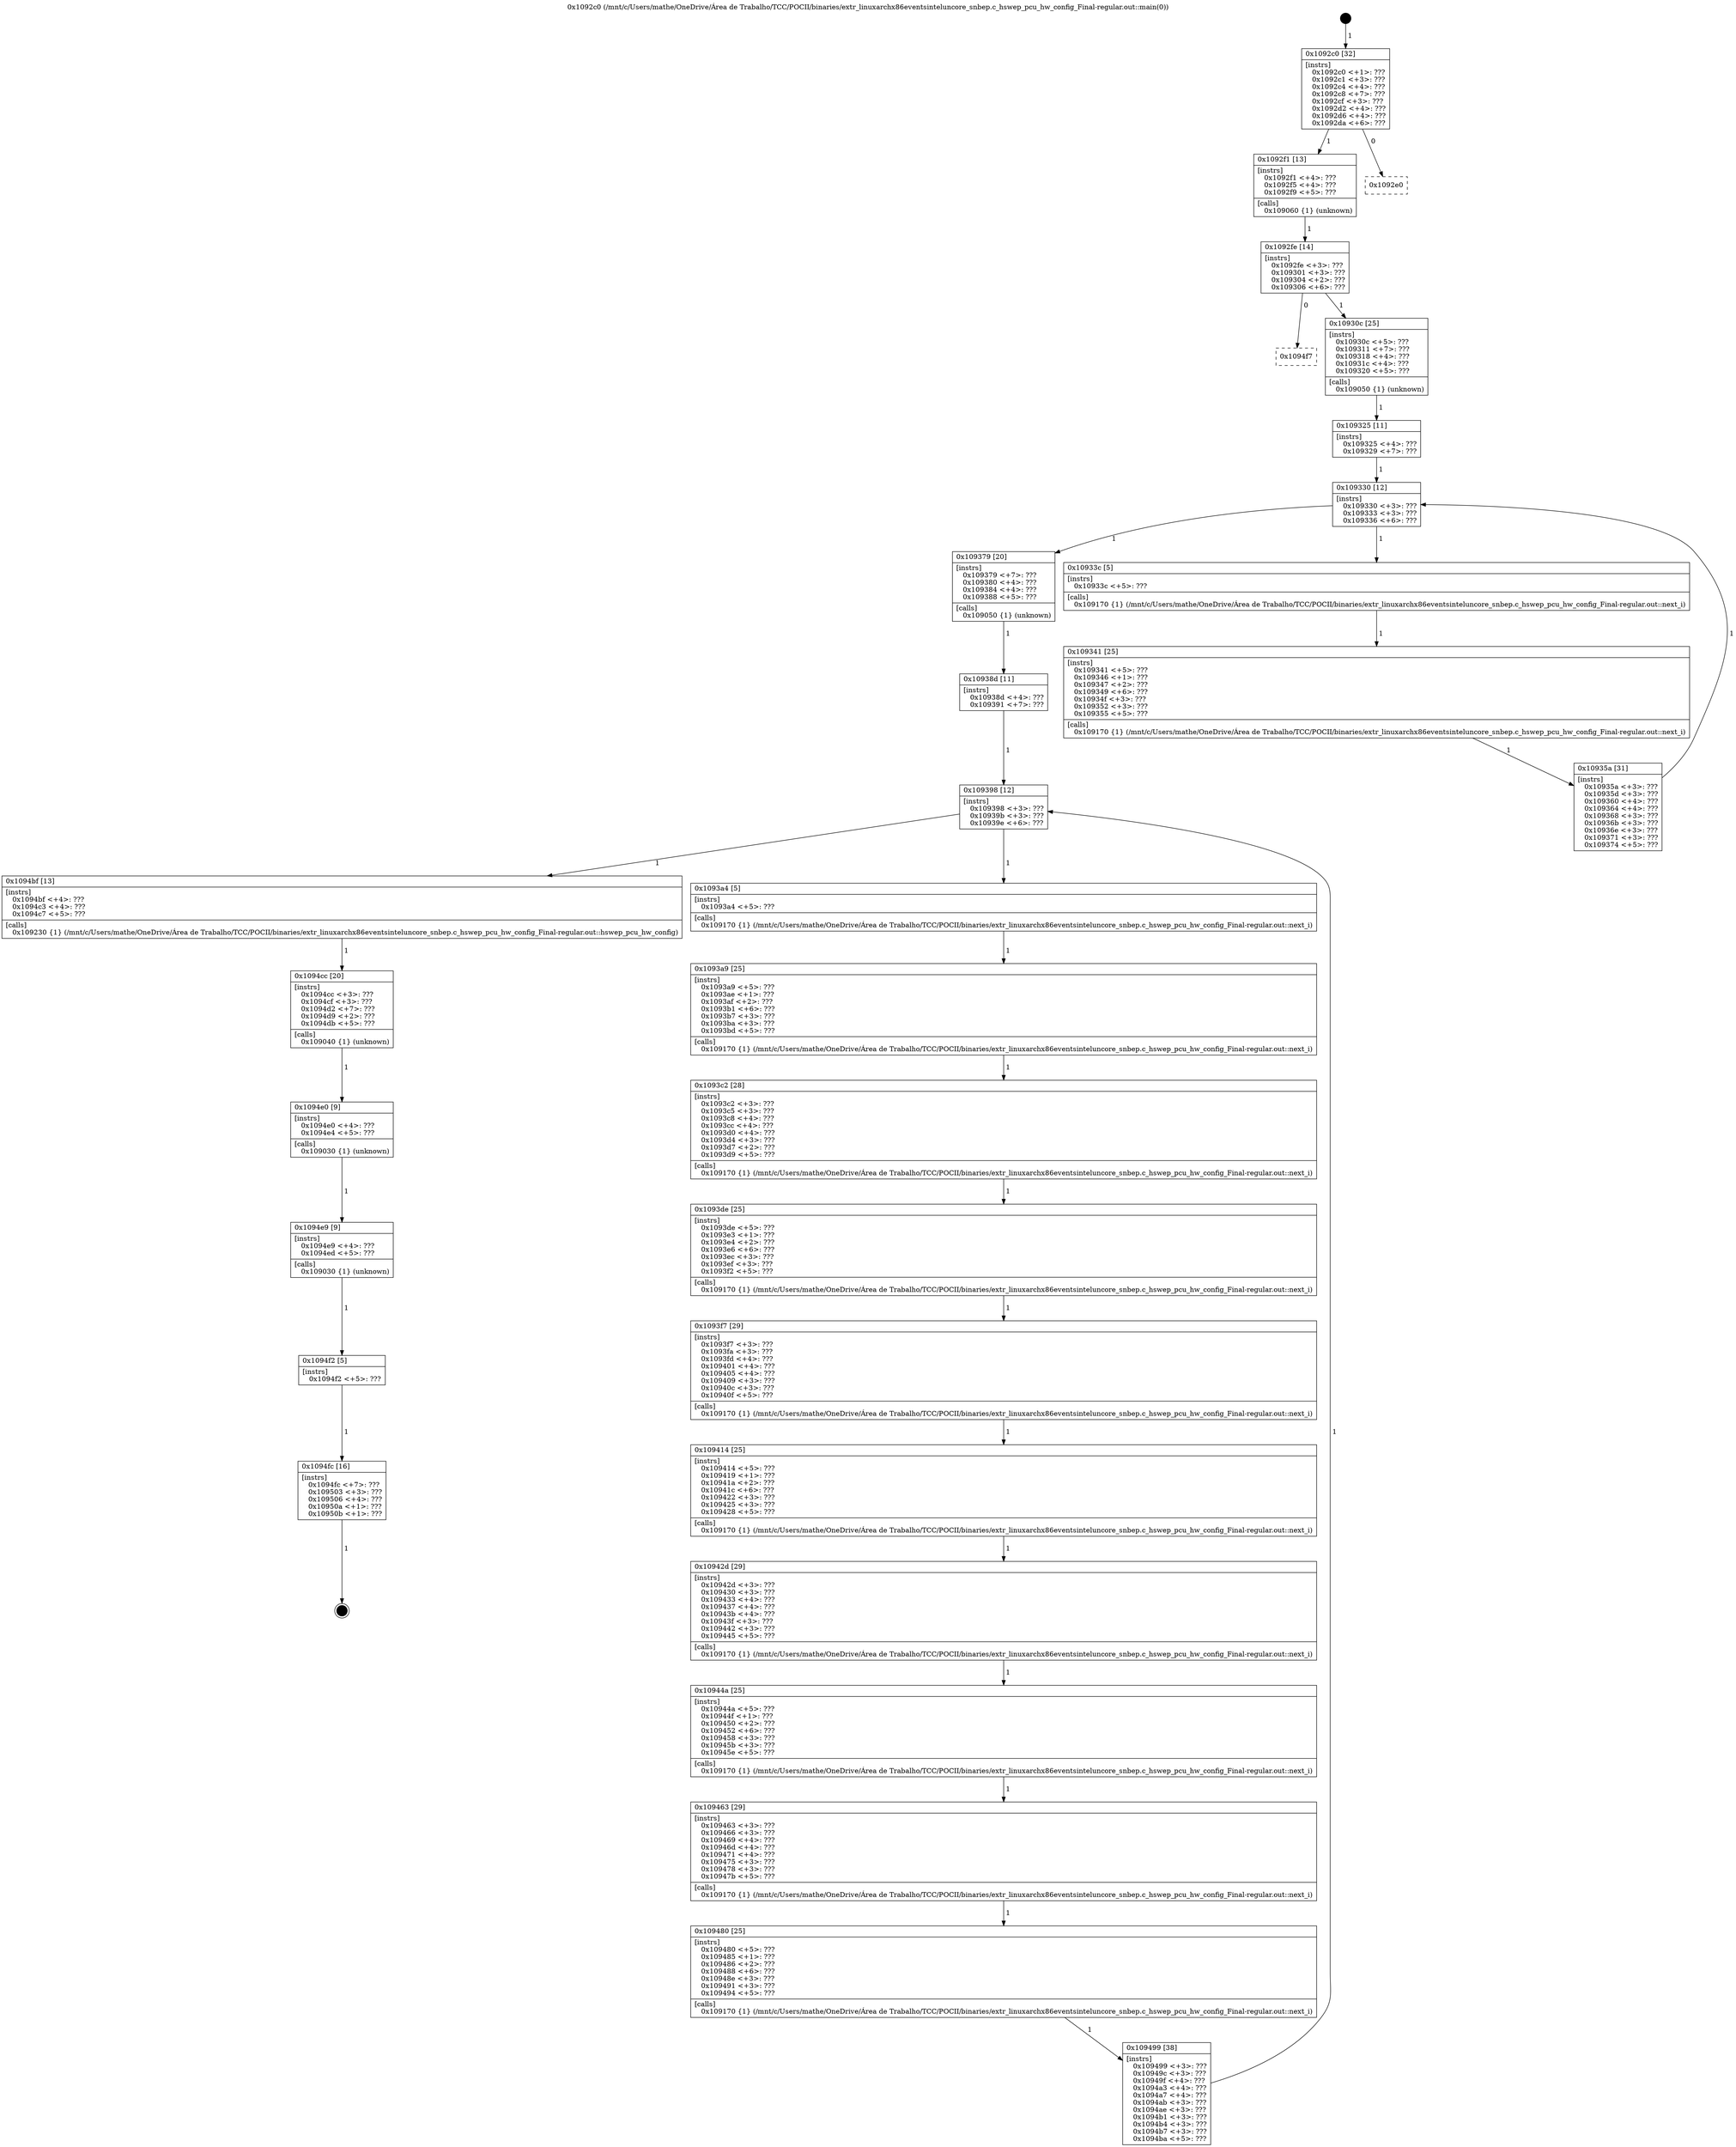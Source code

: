 digraph "0x1092c0" {
  label = "0x1092c0 (/mnt/c/Users/mathe/OneDrive/Área de Trabalho/TCC/POCII/binaries/extr_linuxarchx86eventsinteluncore_snbep.c_hswep_pcu_hw_config_Final-regular.out::main(0))"
  labelloc = "t"
  node[shape=record]

  Entry [label="",width=0.3,height=0.3,shape=circle,fillcolor=black,style=filled]
  "0x1092c0" [label="{
     0x1092c0 [32]\l
     | [instrs]\l
     &nbsp;&nbsp;0x1092c0 \<+1\>: ???\l
     &nbsp;&nbsp;0x1092c1 \<+3\>: ???\l
     &nbsp;&nbsp;0x1092c4 \<+4\>: ???\l
     &nbsp;&nbsp;0x1092c8 \<+7\>: ???\l
     &nbsp;&nbsp;0x1092cf \<+3\>: ???\l
     &nbsp;&nbsp;0x1092d2 \<+4\>: ???\l
     &nbsp;&nbsp;0x1092d6 \<+4\>: ???\l
     &nbsp;&nbsp;0x1092da \<+6\>: ???\l
  }"]
  "0x1092f1" [label="{
     0x1092f1 [13]\l
     | [instrs]\l
     &nbsp;&nbsp;0x1092f1 \<+4\>: ???\l
     &nbsp;&nbsp;0x1092f5 \<+4\>: ???\l
     &nbsp;&nbsp;0x1092f9 \<+5\>: ???\l
     | [calls]\l
     &nbsp;&nbsp;0x109060 \{1\} (unknown)\l
  }"]
  "0x1092e0" [label="{
     0x1092e0\l
  }", style=dashed]
  "0x1092fe" [label="{
     0x1092fe [14]\l
     | [instrs]\l
     &nbsp;&nbsp;0x1092fe \<+3\>: ???\l
     &nbsp;&nbsp;0x109301 \<+3\>: ???\l
     &nbsp;&nbsp;0x109304 \<+2\>: ???\l
     &nbsp;&nbsp;0x109306 \<+6\>: ???\l
  }"]
  "0x1094f7" [label="{
     0x1094f7\l
  }", style=dashed]
  "0x10930c" [label="{
     0x10930c [25]\l
     | [instrs]\l
     &nbsp;&nbsp;0x10930c \<+5\>: ???\l
     &nbsp;&nbsp;0x109311 \<+7\>: ???\l
     &nbsp;&nbsp;0x109318 \<+4\>: ???\l
     &nbsp;&nbsp;0x10931c \<+4\>: ???\l
     &nbsp;&nbsp;0x109320 \<+5\>: ???\l
     | [calls]\l
     &nbsp;&nbsp;0x109050 \{1\} (unknown)\l
  }"]
  Exit [label="",width=0.3,height=0.3,shape=circle,fillcolor=black,style=filled,peripheries=2]
  "0x109330" [label="{
     0x109330 [12]\l
     | [instrs]\l
     &nbsp;&nbsp;0x109330 \<+3\>: ???\l
     &nbsp;&nbsp;0x109333 \<+3\>: ???\l
     &nbsp;&nbsp;0x109336 \<+6\>: ???\l
  }"]
  "0x109379" [label="{
     0x109379 [20]\l
     | [instrs]\l
     &nbsp;&nbsp;0x109379 \<+7\>: ???\l
     &nbsp;&nbsp;0x109380 \<+4\>: ???\l
     &nbsp;&nbsp;0x109384 \<+4\>: ???\l
     &nbsp;&nbsp;0x109388 \<+5\>: ???\l
     | [calls]\l
     &nbsp;&nbsp;0x109050 \{1\} (unknown)\l
  }"]
  "0x10933c" [label="{
     0x10933c [5]\l
     | [instrs]\l
     &nbsp;&nbsp;0x10933c \<+5\>: ???\l
     | [calls]\l
     &nbsp;&nbsp;0x109170 \{1\} (/mnt/c/Users/mathe/OneDrive/Área de Trabalho/TCC/POCII/binaries/extr_linuxarchx86eventsinteluncore_snbep.c_hswep_pcu_hw_config_Final-regular.out::next_i)\l
  }"]
  "0x109341" [label="{
     0x109341 [25]\l
     | [instrs]\l
     &nbsp;&nbsp;0x109341 \<+5\>: ???\l
     &nbsp;&nbsp;0x109346 \<+1\>: ???\l
     &nbsp;&nbsp;0x109347 \<+2\>: ???\l
     &nbsp;&nbsp;0x109349 \<+6\>: ???\l
     &nbsp;&nbsp;0x10934f \<+3\>: ???\l
     &nbsp;&nbsp;0x109352 \<+3\>: ???\l
     &nbsp;&nbsp;0x109355 \<+5\>: ???\l
     | [calls]\l
     &nbsp;&nbsp;0x109170 \{1\} (/mnt/c/Users/mathe/OneDrive/Área de Trabalho/TCC/POCII/binaries/extr_linuxarchx86eventsinteluncore_snbep.c_hswep_pcu_hw_config_Final-regular.out::next_i)\l
  }"]
  "0x10935a" [label="{
     0x10935a [31]\l
     | [instrs]\l
     &nbsp;&nbsp;0x10935a \<+3\>: ???\l
     &nbsp;&nbsp;0x10935d \<+3\>: ???\l
     &nbsp;&nbsp;0x109360 \<+4\>: ???\l
     &nbsp;&nbsp;0x109364 \<+4\>: ???\l
     &nbsp;&nbsp;0x109368 \<+3\>: ???\l
     &nbsp;&nbsp;0x10936b \<+3\>: ???\l
     &nbsp;&nbsp;0x10936e \<+3\>: ???\l
     &nbsp;&nbsp;0x109371 \<+3\>: ???\l
     &nbsp;&nbsp;0x109374 \<+5\>: ???\l
  }"]
  "0x109325" [label="{
     0x109325 [11]\l
     | [instrs]\l
     &nbsp;&nbsp;0x109325 \<+4\>: ???\l
     &nbsp;&nbsp;0x109329 \<+7\>: ???\l
  }"]
  "0x109398" [label="{
     0x109398 [12]\l
     | [instrs]\l
     &nbsp;&nbsp;0x109398 \<+3\>: ???\l
     &nbsp;&nbsp;0x10939b \<+3\>: ???\l
     &nbsp;&nbsp;0x10939e \<+6\>: ???\l
  }"]
  "0x1094bf" [label="{
     0x1094bf [13]\l
     | [instrs]\l
     &nbsp;&nbsp;0x1094bf \<+4\>: ???\l
     &nbsp;&nbsp;0x1094c3 \<+4\>: ???\l
     &nbsp;&nbsp;0x1094c7 \<+5\>: ???\l
     | [calls]\l
     &nbsp;&nbsp;0x109230 \{1\} (/mnt/c/Users/mathe/OneDrive/Área de Trabalho/TCC/POCII/binaries/extr_linuxarchx86eventsinteluncore_snbep.c_hswep_pcu_hw_config_Final-regular.out::hswep_pcu_hw_config)\l
  }"]
  "0x1093a4" [label="{
     0x1093a4 [5]\l
     | [instrs]\l
     &nbsp;&nbsp;0x1093a4 \<+5\>: ???\l
     | [calls]\l
     &nbsp;&nbsp;0x109170 \{1\} (/mnt/c/Users/mathe/OneDrive/Área de Trabalho/TCC/POCII/binaries/extr_linuxarchx86eventsinteluncore_snbep.c_hswep_pcu_hw_config_Final-regular.out::next_i)\l
  }"]
  "0x1093a9" [label="{
     0x1093a9 [25]\l
     | [instrs]\l
     &nbsp;&nbsp;0x1093a9 \<+5\>: ???\l
     &nbsp;&nbsp;0x1093ae \<+1\>: ???\l
     &nbsp;&nbsp;0x1093af \<+2\>: ???\l
     &nbsp;&nbsp;0x1093b1 \<+6\>: ???\l
     &nbsp;&nbsp;0x1093b7 \<+3\>: ???\l
     &nbsp;&nbsp;0x1093ba \<+3\>: ???\l
     &nbsp;&nbsp;0x1093bd \<+5\>: ???\l
     | [calls]\l
     &nbsp;&nbsp;0x109170 \{1\} (/mnt/c/Users/mathe/OneDrive/Área de Trabalho/TCC/POCII/binaries/extr_linuxarchx86eventsinteluncore_snbep.c_hswep_pcu_hw_config_Final-regular.out::next_i)\l
  }"]
  "0x1093c2" [label="{
     0x1093c2 [28]\l
     | [instrs]\l
     &nbsp;&nbsp;0x1093c2 \<+3\>: ???\l
     &nbsp;&nbsp;0x1093c5 \<+3\>: ???\l
     &nbsp;&nbsp;0x1093c8 \<+4\>: ???\l
     &nbsp;&nbsp;0x1093cc \<+4\>: ???\l
     &nbsp;&nbsp;0x1093d0 \<+4\>: ???\l
     &nbsp;&nbsp;0x1093d4 \<+3\>: ???\l
     &nbsp;&nbsp;0x1093d7 \<+2\>: ???\l
     &nbsp;&nbsp;0x1093d9 \<+5\>: ???\l
     | [calls]\l
     &nbsp;&nbsp;0x109170 \{1\} (/mnt/c/Users/mathe/OneDrive/Área de Trabalho/TCC/POCII/binaries/extr_linuxarchx86eventsinteluncore_snbep.c_hswep_pcu_hw_config_Final-regular.out::next_i)\l
  }"]
  "0x1093de" [label="{
     0x1093de [25]\l
     | [instrs]\l
     &nbsp;&nbsp;0x1093de \<+5\>: ???\l
     &nbsp;&nbsp;0x1093e3 \<+1\>: ???\l
     &nbsp;&nbsp;0x1093e4 \<+2\>: ???\l
     &nbsp;&nbsp;0x1093e6 \<+6\>: ???\l
     &nbsp;&nbsp;0x1093ec \<+3\>: ???\l
     &nbsp;&nbsp;0x1093ef \<+3\>: ???\l
     &nbsp;&nbsp;0x1093f2 \<+5\>: ???\l
     | [calls]\l
     &nbsp;&nbsp;0x109170 \{1\} (/mnt/c/Users/mathe/OneDrive/Área de Trabalho/TCC/POCII/binaries/extr_linuxarchx86eventsinteluncore_snbep.c_hswep_pcu_hw_config_Final-regular.out::next_i)\l
  }"]
  "0x1093f7" [label="{
     0x1093f7 [29]\l
     | [instrs]\l
     &nbsp;&nbsp;0x1093f7 \<+3\>: ???\l
     &nbsp;&nbsp;0x1093fa \<+3\>: ???\l
     &nbsp;&nbsp;0x1093fd \<+4\>: ???\l
     &nbsp;&nbsp;0x109401 \<+4\>: ???\l
     &nbsp;&nbsp;0x109405 \<+4\>: ???\l
     &nbsp;&nbsp;0x109409 \<+3\>: ???\l
     &nbsp;&nbsp;0x10940c \<+3\>: ???\l
     &nbsp;&nbsp;0x10940f \<+5\>: ???\l
     | [calls]\l
     &nbsp;&nbsp;0x109170 \{1\} (/mnt/c/Users/mathe/OneDrive/Área de Trabalho/TCC/POCII/binaries/extr_linuxarchx86eventsinteluncore_snbep.c_hswep_pcu_hw_config_Final-regular.out::next_i)\l
  }"]
  "0x109414" [label="{
     0x109414 [25]\l
     | [instrs]\l
     &nbsp;&nbsp;0x109414 \<+5\>: ???\l
     &nbsp;&nbsp;0x109419 \<+1\>: ???\l
     &nbsp;&nbsp;0x10941a \<+2\>: ???\l
     &nbsp;&nbsp;0x10941c \<+6\>: ???\l
     &nbsp;&nbsp;0x109422 \<+3\>: ???\l
     &nbsp;&nbsp;0x109425 \<+3\>: ???\l
     &nbsp;&nbsp;0x109428 \<+5\>: ???\l
     | [calls]\l
     &nbsp;&nbsp;0x109170 \{1\} (/mnt/c/Users/mathe/OneDrive/Área de Trabalho/TCC/POCII/binaries/extr_linuxarchx86eventsinteluncore_snbep.c_hswep_pcu_hw_config_Final-regular.out::next_i)\l
  }"]
  "0x10942d" [label="{
     0x10942d [29]\l
     | [instrs]\l
     &nbsp;&nbsp;0x10942d \<+3\>: ???\l
     &nbsp;&nbsp;0x109430 \<+3\>: ???\l
     &nbsp;&nbsp;0x109433 \<+4\>: ???\l
     &nbsp;&nbsp;0x109437 \<+4\>: ???\l
     &nbsp;&nbsp;0x10943b \<+4\>: ???\l
     &nbsp;&nbsp;0x10943f \<+3\>: ???\l
     &nbsp;&nbsp;0x109442 \<+3\>: ???\l
     &nbsp;&nbsp;0x109445 \<+5\>: ???\l
     | [calls]\l
     &nbsp;&nbsp;0x109170 \{1\} (/mnt/c/Users/mathe/OneDrive/Área de Trabalho/TCC/POCII/binaries/extr_linuxarchx86eventsinteluncore_snbep.c_hswep_pcu_hw_config_Final-regular.out::next_i)\l
  }"]
  "0x10944a" [label="{
     0x10944a [25]\l
     | [instrs]\l
     &nbsp;&nbsp;0x10944a \<+5\>: ???\l
     &nbsp;&nbsp;0x10944f \<+1\>: ???\l
     &nbsp;&nbsp;0x109450 \<+2\>: ???\l
     &nbsp;&nbsp;0x109452 \<+6\>: ???\l
     &nbsp;&nbsp;0x109458 \<+3\>: ???\l
     &nbsp;&nbsp;0x10945b \<+3\>: ???\l
     &nbsp;&nbsp;0x10945e \<+5\>: ???\l
     | [calls]\l
     &nbsp;&nbsp;0x109170 \{1\} (/mnt/c/Users/mathe/OneDrive/Área de Trabalho/TCC/POCII/binaries/extr_linuxarchx86eventsinteluncore_snbep.c_hswep_pcu_hw_config_Final-regular.out::next_i)\l
  }"]
  "0x109463" [label="{
     0x109463 [29]\l
     | [instrs]\l
     &nbsp;&nbsp;0x109463 \<+3\>: ???\l
     &nbsp;&nbsp;0x109466 \<+3\>: ???\l
     &nbsp;&nbsp;0x109469 \<+4\>: ???\l
     &nbsp;&nbsp;0x10946d \<+4\>: ???\l
     &nbsp;&nbsp;0x109471 \<+4\>: ???\l
     &nbsp;&nbsp;0x109475 \<+3\>: ???\l
     &nbsp;&nbsp;0x109478 \<+3\>: ???\l
     &nbsp;&nbsp;0x10947b \<+5\>: ???\l
     | [calls]\l
     &nbsp;&nbsp;0x109170 \{1\} (/mnt/c/Users/mathe/OneDrive/Área de Trabalho/TCC/POCII/binaries/extr_linuxarchx86eventsinteluncore_snbep.c_hswep_pcu_hw_config_Final-regular.out::next_i)\l
  }"]
  "0x109480" [label="{
     0x109480 [25]\l
     | [instrs]\l
     &nbsp;&nbsp;0x109480 \<+5\>: ???\l
     &nbsp;&nbsp;0x109485 \<+1\>: ???\l
     &nbsp;&nbsp;0x109486 \<+2\>: ???\l
     &nbsp;&nbsp;0x109488 \<+6\>: ???\l
     &nbsp;&nbsp;0x10948e \<+3\>: ???\l
     &nbsp;&nbsp;0x109491 \<+3\>: ???\l
     &nbsp;&nbsp;0x109494 \<+5\>: ???\l
     | [calls]\l
     &nbsp;&nbsp;0x109170 \{1\} (/mnt/c/Users/mathe/OneDrive/Área de Trabalho/TCC/POCII/binaries/extr_linuxarchx86eventsinteluncore_snbep.c_hswep_pcu_hw_config_Final-regular.out::next_i)\l
  }"]
  "0x109499" [label="{
     0x109499 [38]\l
     | [instrs]\l
     &nbsp;&nbsp;0x109499 \<+3\>: ???\l
     &nbsp;&nbsp;0x10949c \<+3\>: ???\l
     &nbsp;&nbsp;0x10949f \<+4\>: ???\l
     &nbsp;&nbsp;0x1094a3 \<+4\>: ???\l
     &nbsp;&nbsp;0x1094a7 \<+4\>: ???\l
     &nbsp;&nbsp;0x1094ab \<+3\>: ???\l
     &nbsp;&nbsp;0x1094ae \<+3\>: ???\l
     &nbsp;&nbsp;0x1094b1 \<+3\>: ???\l
     &nbsp;&nbsp;0x1094b4 \<+3\>: ???\l
     &nbsp;&nbsp;0x1094b7 \<+3\>: ???\l
     &nbsp;&nbsp;0x1094ba \<+5\>: ???\l
  }"]
  "0x10938d" [label="{
     0x10938d [11]\l
     | [instrs]\l
     &nbsp;&nbsp;0x10938d \<+4\>: ???\l
     &nbsp;&nbsp;0x109391 \<+7\>: ???\l
  }"]
  "0x1094cc" [label="{
     0x1094cc [20]\l
     | [instrs]\l
     &nbsp;&nbsp;0x1094cc \<+3\>: ???\l
     &nbsp;&nbsp;0x1094cf \<+3\>: ???\l
     &nbsp;&nbsp;0x1094d2 \<+7\>: ???\l
     &nbsp;&nbsp;0x1094d9 \<+2\>: ???\l
     &nbsp;&nbsp;0x1094db \<+5\>: ???\l
     | [calls]\l
     &nbsp;&nbsp;0x109040 \{1\} (unknown)\l
  }"]
  "0x1094e0" [label="{
     0x1094e0 [9]\l
     | [instrs]\l
     &nbsp;&nbsp;0x1094e0 \<+4\>: ???\l
     &nbsp;&nbsp;0x1094e4 \<+5\>: ???\l
     | [calls]\l
     &nbsp;&nbsp;0x109030 \{1\} (unknown)\l
  }"]
  "0x1094e9" [label="{
     0x1094e9 [9]\l
     | [instrs]\l
     &nbsp;&nbsp;0x1094e9 \<+4\>: ???\l
     &nbsp;&nbsp;0x1094ed \<+5\>: ???\l
     | [calls]\l
     &nbsp;&nbsp;0x109030 \{1\} (unknown)\l
  }"]
  "0x1094f2" [label="{
     0x1094f2 [5]\l
     | [instrs]\l
     &nbsp;&nbsp;0x1094f2 \<+5\>: ???\l
  }"]
  "0x1094fc" [label="{
     0x1094fc [16]\l
     | [instrs]\l
     &nbsp;&nbsp;0x1094fc \<+7\>: ???\l
     &nbsp;&nbsp;0x109503 \<+3\>: ???\l
     &nbsp;&nbsp;0x109506 \<+4\>: ???\l
     &nbsp;&nbsp;0x10950a \<+1\>: ???\l
     &nbsp;&nbsp;0x10950b \<+1\>: ???\l
  }"]
  Entry -> "0x1092c0" [label=" 1"]
  "0x1092c0" -> "0x1092f1" [label=" 1"]
  "0x1092c0" -> "0x1092e0" [label=" 0"]
  "0x1092f1" -> "0x1092fe" [label=" 1"]
  "0x1092fe" -> "0x1094f7" [label=" 0"]
  "0x1092fe" -> "0x10930c" [label=" 1"]
  "0x1094fc" -> Exit [label=" 1"]
  "0x10930c" -> "0x109325" [label=" 1"]
  "0x109330" -> "0x109379" [label=" 1"]
  "0x109330" -> "0x10933c" [label=" 1"]
  "0x10933c" -> "0x109341" [label=" 1"]
  "0x109341" -> "0x10935a" [label=" 1"]
  "0x109325" -> "0x109330" [label=" 1"]
  "0x10935a" -> "0x109330" [label=" 1"]
  "0x109379" -> "0x10938d" [label=" 1"]
  "0x109398" -> "0x1094bf" [label=" 1"]
  "0x109398" -> "0x1093a4" [label=" 1"]
  "0x1093a4" -> "0x1093a9" [label=" 1"]
  "0x1093a9" -> "0x1093c2" [label=" 1"]
  "0x1093c2" -> "0x1093de" [label=" 1"]
  "0x1093de" -> "0x1093f7" [label=" 1"]
  "0x1093f7" -> "0x109414" [label=" 1"]
  "0x109414" -> "0x10942d" [label=" 1"]
  "0x10942d" -> "0x10944a" [label=" 1"]
  "0x10944a" -> "0x109463" [label=" 1"]
  "0x109463" -> "0x109480" [label=" 1"]
  "0x109480" -> "0x109499" [label=" 1"]
  "0x10938d" -> "0x109398" [label=" 1"]
  "0x109499" -> "0x109398" [label=" 1"]
  "0x1094bf" -> "0x1094cc" [label=" 1"]
  "0x1094cc" -> "0x1094e0" [label=" 1"]
  "0x1094e0" -> "0x1094e9" [label=" 1"]
  "0x1094e9" -> "0x1094f2" [label=" 1"]
  "0x1094f2" -> "0x1094fc" [label=" 1"]
}
